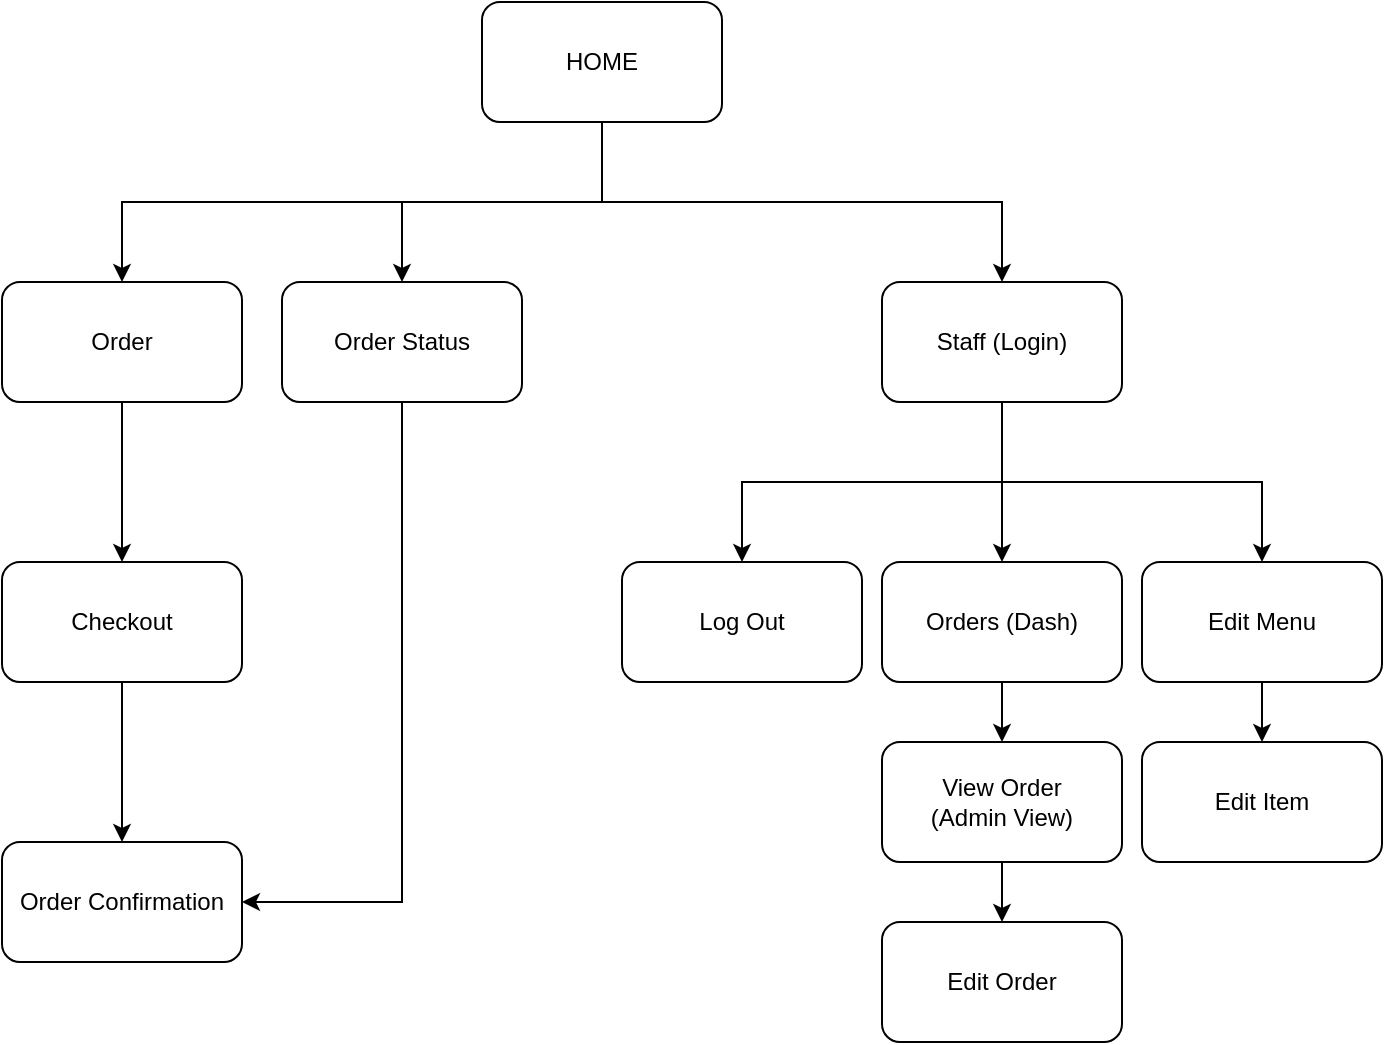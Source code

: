 <mxfile version="15.4.0" type="device"><diagram id="rnSJPo_-fcvACN-C11E3" name="Page-1"><mxGraphModel dx="2351" dy="1274" grid="1" gridSize="10" guides="1" tooltips="1" connect="1" arrows="1" fold="1" page="1" pageScale="1" pageWidth="827" pageHeight="1169" math="0" shadow="0"><root><mxCell id="0"/><mxCell id="1" parent="0"/><mxCell id="rvmstghSqf1YHhbPsBBa-3" value="" style="edgeStyle=orthogonalEdgeStyle;rounded=0;orthogonalLoop=1;jettySize=auto;html=1;" edge="1" parent="1" source="rvmstghSqf1YHhbPsBBa-1" target="rvmstghSqf1YHhbPsBBa-2"><mxGeometry relative="1" as="geometry"/></mxCell><mxCell id="rvmstghSqf1YHhbPsBBa-6" value="" style="edgeStyle=orthogonalEdgeStyle;rounded=0;orthogonalLoop=1;jettySize=auto;html=1;exitX=0.5;exitY=1;exitDx=0;exitDy=0;" edge="1" parent="1" source="rvmstghSqf1YHhbPsBBa-1" target="rvmstghSqf1YHhbPsBBa-5"><mxGeometry relative="1" as="geometry"/></mxCell><mxCell id="rvmstghSqf1YHhbPsBBa-8" style="edgeStyle=orthogonalEdgeStyle;rounded=0;orthogonalLoop=1;jettySize=auto;html=1;exitX=0.5;exitY=1;exitDx=0;exitDy=0;" edge="1" parent="1" source="rvmstghSqf1YHhbPsBBa-1" target="rvmstghSqf1YHhbPsBBa-9"><mxGeometry relative="1" as="geometry"><mxPoint x="180" y="380" as="targetPoint"/></mxGeometry></mxCell><mxCell id="rvmstghSqf1YHhbPsBBa-1" value="HOME" style="rounded=1;whiteSpace=wrap;html=1;" vertex="1" parent="1"><mxGeometry x="290" y="240" width="120" height="60" as="geometry"/></mxCell><mxCell id="rvmstghSqf1YHhbPsBBa-18" style="edgeStyle=orthogonalEdgeStyle;rounded=0;orthogonalLoop=1;jettySize=auto;html=1;exitX=0.5;exitY=1;exitDx=0;exitDy=0;entryX=1;entryY=0.5;entryDx=0;entryDy=0;" edge="1" parent="1" source="rvmstghSqf1YHhbPsBBa-2" target="rvmstghSqf1YHhbPsBBa-16"><mxGeometry relative="1" as="geometry"/></mxCell><mxCell id="rvmstghSqf1YHhbPsBBa-2" value="Order Status" style="whiteSpace=wrap;html=1;rounded=1;" vertex="1" parent="1"><mxGeometry x="190" y="380" width="120" height="60" as="geometry"/></mxCell><mxCell id="rvmstghSqf1YHhbPsBBa-20" value="" style="edgeStyle=orthogonalEdgeStyle;rounded=0;orthogonalLoop=1;jettySize=auto;html=1;" edge="1" parent="1" source="rvmstghSqf1YHhbPsBBa-5" target="rvmstghSqf1YHhbPsBBa-19"><mxGeometry relative="1" as="geometry"/></mxCell><mxCell id="rvmstghSqf1YHhbPsBBa-21" style="edgeStyle=orthogonalEdgeStyle;rounded=0;orthogonalLoop=1;jettySize=auto;html=1;exitX=0.5;exitY=1;exitDx=0;exitDy=0;" edge="1" parent="1" source="rvmstghSqf1YHhbPsBBa-5" target="rvmstghSqf1YHhbPsBBa-22"><mxGeometry relative="1" as="geometry"><mxPoint x="630" y="520" as="targetPoint"/></mxGeometry></mxCell><mxCell id="rvmstghSqf1YHhbPsBBa-23" style="edgeStyle=orthogonalEdgeStyle;rounded=0;orthogonalLoop=1;jettySize=auto;html=1;exitX=0.5;exitY=1;exitDx=0;exitDy=0;" edge="1" parent="1" source="rvmstghSqf1YHhbPsBBa-5" target="rvmstghSqf1YHhbPsBBa-24"><mxGeometry relative="1" as="geometry"><mxPoint x="380" y="520" as="targetPoint"/></mxGeometry></mxCell><mxCell id="rvmstghSqf1YHhbPsBBa-5" value="Staff (Login)" style="whiteSpace=wrap;html=1;rounded=1;" vertex="1" parent="1"><mxGeometry x="490" y="380" width="120" height="60" as="geometry"/></mxCell><mxCell id="rvmstghSqf1YHhbPsBBa-15" value="" style="edgeStyle=orthogonalEdgeStyle;rounded=0;orthogonalLoop=1;jettySize=auto;html=1;" edge="1" parent="1" source="rvmstghSqf1YHhbPsBBa-9" target="rvmstghSqf1YHhbPsBBa-14"><mxGeometry relative="1" as="geometry"/></mxCell><mxCell id="rvmstghSqf1YHhbPsBBa-9" value="Order" style="rounded=1;whiteSpace=wrap;html=1;" vertex="1" parent="1"><mxGeometry x="50" y="380" width="120" height="60" as="geometry"/></mxCell><mxCell id="rvmstghSqf1YHhbPsBBa-17" value="" style="edgeStyle=orthogonalEdgeStyle;rounded=0;orthogonalLoop=1;jettySize=auto;html=1;" edge="1" parent="1" source="rvmstghSqf1YHhbPsBBa-14" target="rvmstghSqf1YHhbPsBBa-16"><mxGeometry relative="1" as="geometry"/></mxCell><mxCell id="rvmstghSqf1YHhbPsBBa-14" value="Checkout" style="whiteSpace=wrap;html=1;rounded=1;" vertex="1" parent="1"><mxGeometry x="50" y="520" width="120" height="60" as="geometry"/></mxCell><mxCell id="rvmstghSqf1YHhbPsBBa-16" value="Order Confirmation" style="whiteSpace=wrap;html=1;rounded=1;" vertex="1" parent="1"><mxGeometry x="50" y="660" width="120" height="60" as="geometry"/></mxCell><mxCell id="rvmstghSqf1YHhbPsBBa-26" value="" style="edgeStyle=orthogonalEdgeStyle;rounded=0;orthogonalLoop=1;jettySize=auto;html=1;" edge="1" parent="1" source="rvmstghSqf1YHhbPsBBa-19" target="rvmstghSqf1YHhbPsBBa-25"><mxGeometry relative="1" as="geometry"/></mxCell><mxCell id="rvmstghSqf1YHhbPsBBa-19" value="Orders (Dash)" style="whiteSpace=wrap;html=1;rounded=1;" vertex="1" parent="1"><mxGeometry x="490" y="520" width="120" height="60" as="geometry"/></mxCell><mxCell id="rvmstghSqf1YHhbPsBBa-30" value="" style="edgeStyle=orthogonalEdgeStyle;rounded=0;orthogonalLoop=1;jettySize=auto;html=1;" edge="1" parent="1" source="rvmstghSqf1YHhbPsBBa-22" target="rvmstghSqf1YHhbPsBBa-29"><mxGeometry relative="1" as="geometry"/></mxCell><mxCell id="rvmstghSqf1YHhbPsBBa-22" value="Edit Menu" style="rounded=1;whiteSpace=wrap;html=1;" vertex="1" parent="1"><mxGeometry x="620" y="520" width="120" height="60" as="geometry"/></mxCell><mxCell id="rvmstghSqf1YHhbPsBBa-24" value="Log Out" style="rounded=1;whiteSpace=wrap;html=1;" vertex="1" parent="1"><mxGeometry x="360" y="520" width="120" height="60" as="geometry"/></mxCell><mxCell id="rvmstghSqf1YHhbPsBBa-28" value="" style="edgeStyle=orthogonalEdgeStyle;rounded=0;orthogonalLoop=1;jettySize=auto;html=1;" edge="1" parent="1" source="rvmstghSqf1YHhbPsBBa-25" target="rvmstghSqf1YHhbPsBBa-27"><mxGeometry relative="1" as="geometry"/></mxCell><mxCell id="rvmstghSqf1YHhbPsBBa-25" value="View Order&lt;br&gt;(Admin View)" style="whiteSpace=wrap;html=1;rounded=1;" vertex="1" parent="1"><mxGeometry x="490" y="610" width="120" height="60" as="geometry"/></mxCell><mxCell id="rvmstghSqf1YHhbPsBBa-27" value="Edit Order" style="whiteSpace=wrap;html=1;rounded=1;" vertex="1" parent="1"><mxGeometry x="490" y="700" width="120" height="60" as="geometry"/></mxCell><mxCell id="rvmstghSqf1YHhbPsBBa-29" value="Edit Item" style="whiteSpace=wrap;html=1;rounded=1;" vertex="1" parent="1"><mxGeometry x="620" y="610" width="120" height="60" as="geometry"/></mxCell></root></mxGraphModel></diagram></mxfile>